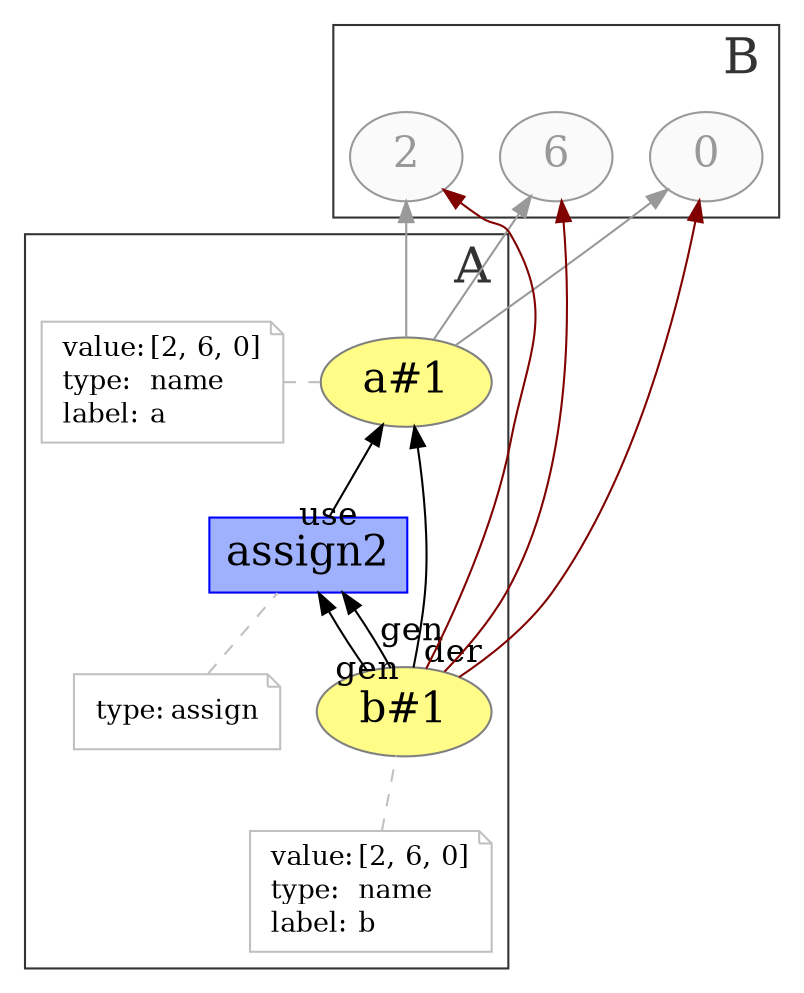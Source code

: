 digraph "PROV" { size="16,12"; rankdir="BT";
newrank=true;
splines = "spline"

subgraph cluster_0 {
    labeljust="r"
    labelloc="b"
    color = "#333333"
    fontcolor = "#333333"
    fontsize = "24"
    label = "A";
    "g/a#1";
    "g/b#1"; "g/assign2"
    "g/a#1-attrs";
    "g/b#1-attrs"; "g/assign2-attrs"
    
}
subgraph cluster_1 {
    labeljust="r"
    labelloc="b"
    color = "#333333"
    fontcolor = "#333333"
    fontsize = "24"
    label = "B";
    "g/2"; "g/6";  "g/0"; 
}

"g/2" [fillcolor="#FAFAFA",color="#999999",style="filled",fontcolor="#999999",label="2",URL="g/2",fontsize="20"]
"g/6" [fillcolor="#FAFAFA",color="#999999",style="filled",fontcolor="#999999",label="6",URL="g/6",fontsize="20"]
"g/0" [fillcolor="#FAFAFA",color="#999999",style="filled",fontcolor="#999999",label="0",URL="g/0",fontsize="20"]
"g/a#1" [fillcolor="#FFFC87",color="#808080",style="filled",label="a#1",URL="g/a#1",fontsize="20"]
"g/a#1-attrs" [color="gray",shape="note",fontsize="13",fontcolor="black",label=<<TABLE cellpadding="0" border="0">
	<TR>
	    <TD align="left">value:</TD>
	    <TD align="left">[2, 6, 0]</TD>
	</TR>
	<TR>
	    <TD align="left">type:</TD>
	    <TD align="left">name</TD>
	</TR>
	<TR>
	    <TD align="left">label:</TD>
	    <TD align="left">a</TD>
	</TR>
</TABLE>>]
"g/a#1-attrs" -> "g/a#1" [color="gray",style="dashed",arrowhead="none"]
"g/b#1" [fillcolor="#FFFC87",color="#808080",style="filled",label="b#1",URL="g/b#1",fontsize="20"]
"g/b#1-attrs" [color="gray",shape="note",fontsize="13",fontcolor="black",label=<<TABLE cellpadding="0" border="0">
	<TR>
	    <TD align="left">value:</TD>
	    <TD align="left">[2, 6, 0]</TD>
	</TR>
	<TR>
	    <TD align="left">type:</TD>
	    <TD align="left">name</TD>
	</TR>
	<TR>
	    <TD align="left">label:</TD>
	    <TD align="left">b</TD>
	</TR>
</TABLE>>]
"g/b#1-attrs" -> "g/b#1" [color="gray",style="dashed",arrowhead="none"]
"g/a#1" -> "g/2" [fontcolor="#999999",color="#999999"]
"g/a#1" -> "g/6" [fontcolor="#999999",color="#999999"]
"g/a#1" -> "g/0" [fontcolor="#999999",color="#999999"]
"g/b#1" -> "g/2" [color="#800000",fontcolor="#800000"]
"g/b#1" -> "g/6" [color="#800000",fontcolor="#800000"]
"g/b#1" -> "g/0" [color="#800000",fontcolor="#800000"]
"g/assign2" [fillcolor="#9FB1FC",color="#0000FF",shape="polygon",sides="4",style="filled",label="assign2",URL="g/assign2",fontsize="20"]
"g/assign2-attrs" [color="gray",shape="note",fontsize="13",fontcolor="black",label=<<TABLE cellpadding="0" border="0">
	<TR>
	    <TD align="left">type:</TD>
	    <TD align="left">assign</TD>
	</TR>
</TABLE>>]
"g/assign2-attrs" -> "g/assign2" [color="gray",style="dashed",arrowhead="none"]
"g/b#1" -> "g/a#1" [labelfontsize="16",labeldistance="2",labelangle="60.0",rotation="20",taillabel="der",dist="2"]
"g/assign2" -> "g/a#1" [labelfontsize="16",labeldistance="0",labelangle="60.0",rotation="20",taillabel="use",dist="0"]
"g/b#1" -> "g/assign2" [labelfontsize="16",labeldistance="0",labelangle="60.0",rotation="20",taillabel="gen",dist="0"]

{rank=same "g/a#1" "g/a#1-attrs"}
{rank=same "g/2" "g/6" "g/0"}
"g/0" -> "g/6" -> "g/2" [style=invis]
"g/b#1" -> "g/assign2" [labelfontsize="16",labeldistance="2",labelangle="60.0",rotation="20",taillabel="gen",dist="2"]
}